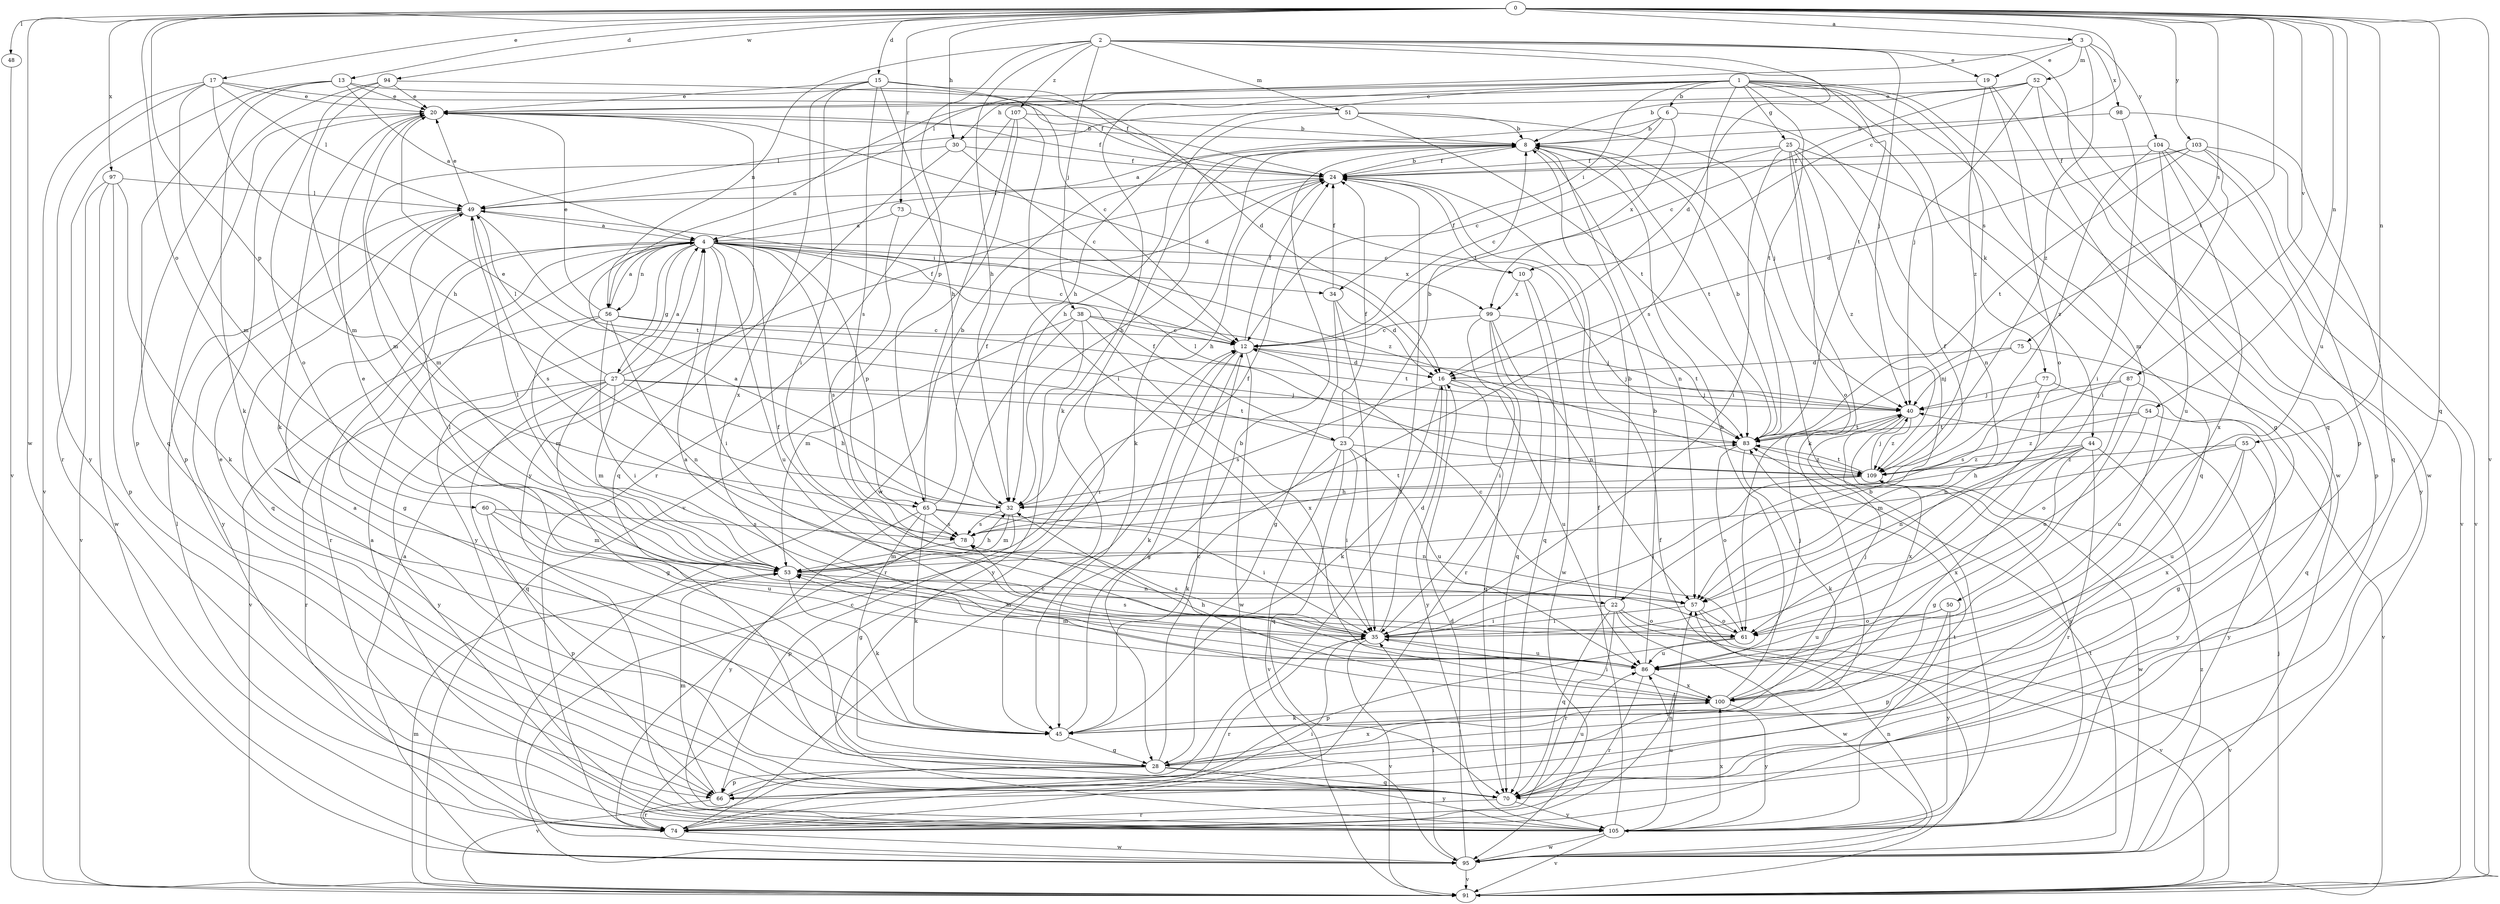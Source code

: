 strict digraph  {
0;
1;
2;
3;
4;
6;
8;
10;
12;
13;
15;
16;
17;
19;
20;
22;
23;
24;
25;
27;
28;
30;
32;
34;
35;
38;
40;
44;
45;
48;
49;
50;
51;
52;
53;
54;
55;
56;
57;
60;
61;
65;
66;
70;
73;
74;
75;
77;
78;
83;
86;
87;
91;
94;
95;
97;
98;
99;
100;
103;
104;
105;
107;
109;
0 -> 3  [label=a];
0 -> 10  [label=c];
0 -> 13  [label=d];
0 -> 15  [label=d];
0 -> 17  [label=e];
0 -> 30  [label=h];
0 -> 48  [label=l];
0 -> 54  [label=n];
0 -> 55  [label=n];
0 -> 60  [label=o];
0 -> 65  [label=p];
0 -> 70  [label=q];
0 -> 73  [label=r];
0 -> 75  [label=s];
0 -> 83  [label=t];
0 -> 86  [label=u];
0 -> 87  [label=v];
0 -> 91  [label=v];
0 -> 94  [label=w];
0 -> 95  [label=w];
0 -> 97  [label=x];
0 -> 103  [label=y];
1 -> 6  [label=b];
1 -> 22  [label=f];
1 -> 25  [label=g];
1 -> 30  [label=h];
1 -> 32  [label=h];
1 -> 34  [label=i];
1 -> 44  [label=k];
1 -> 45  [label=k];
1 -> 50  [label=m];
1 -> 56  [label=n];
1 -> 77  [label=s];
1 -> 78  [label=s];
1 -> 83  [label=t];
1 -> 95  [label=w];
2 -> 16  [label=d];
2 -> 19  [label=e];
2 -> 32  [label=h];
2 -> 38  [label=j];
2 -> 40  [label=j];
2 -> 51  [label=m];
2 -> 56  [label=n];
2 -> 65  [label=p];
2 -> 70  [label=q];
2 -> 83  [label=t];
2 -> 107  [label=z];
3 -> 19  [label=e];
3 -> 49  [label=l];
3 -> 52  [label=m];
3 -> 98  [label=x];
3 -> 104  [label=y];
3 -> 109  [label=z];
4 -> 10  [label=c];
4 -> 12  [label=c];
4 -> 22  [label=f];
4 -> 23  [label=f];
4 -> 27  [label=g];
4 -> 28  [label=g];
4 -> 34  [label=i];
4 -> 35  [label=i];
4 -> 56  [label=n];
4 -> 65  [label=p];
4 -> 74  [label=r];
4 -> 78  [label=s];
4 -> 86  [label=u];
4 -> 99  [label=x];
4 -> 105  [label=y];
6 -> 4  [label=a];
6 -> 8  [label=b];
6 -> 12  [label=c];
6 -> 57  [label=n];
6 -> 99  [label=x];
8 -> 24  [label=f];
8 -> 32  [label=h];
8 -> 45  [label=k];
8 -> 57  [label=n];
8 -> 74  [label=r];
8 -> 83  [label=t];
10 -> 24  [label=f];
10 -> 70  [label=q];
10 -> 95  [label=w];
10 -> 99  [label=x];
12 -> 16  [label=d];
12 -> 24  [label=f];
12 -> 28  [label=g];
12 -> 40  [label=j];
12 -> 45  [label=k];
12 -> 95  [label=w];
13 -> 4  [label=a];
13 -> 20  [label=e];
13 -> 24  [label=f];
13 -> 45  [label=k];
13 -> 70  [label=q];
13 -> 74  [label=r];
15 -> 12  [label=c];
15 -> 20  [label=e];
15 -> 32  [label=h];
15 -> 35  [label=i];
15 -> 78  [label=s];
15 -> 83  [label=t];
15 -> 100  [label=x];
16 -> 40  [label=j];
16 -> 45  [label=k];
16 -> 70  [label=q];
16 -> 78  [label=s];
16 -> 86  [label=u];
16 -> 105  [label=y];
17 -> 20  [label=e];
17 -> 24  [label=f];
17 -> 32  [label=h];
17 -> 49  [label=l];
17 -> 53  [label=m];
17 -> 91  [label=v];
17 -> 105  [label=y];
19 -> 20  [label=e];
19 -> 28  [label=g];
19 -> 61  [label=o];
19 -> 109  [label=z];
20 -> 8  [label=b];
20 -> 16  [label=d];
20 -> 24  [label=f];
20 -> 45  [label=k];
20 -> 53  [label=m];
20 -> 66  [label=p];
20 -> 105  [label=y];
22 -> 8  [label=b];
22 -> 35  [label=i];
22 -> 61  [label=o];
22 -> 70  [label=q];
22 -> 74  [label=r];
22 -> 91  [label=v];
22 -> 95  [label=w];
23 -> 8  [label=b];
23 -> 20  [label=e];
23 -> 24  [label=f];
23 -> 35  [label=i];
23 -> 45  [label=k];
23 -> 70  [label=q];
23 -> 86  [label=u];
23 -> 91  [label=v];
23 -> 109  [label=z];
24 -> 8  [label=b];
24 -> 32  [label=h];
24 -> 49  [label=l];
25 -> 12  [label=c];
25 -> 24  [label=f];
25 -> 35  [label=i];
25 -> 45  [label=k];
25 -> 57  [label=n];
25 -> 61  [label=o];
25 -> 70  [label=q];
25 -> 109  [label=z];
27 -> 4  [label=a];
27 -> 24  [label=f];
27 -> 28  [label=g];
27 -> 32  [label=h];
27 -> 40  [label=j];
27 -> 49  [label=l];
27 -> 53  [label=m];
27 -> 70  [label=q];
27 -> 74  [label=r];
27 -> 83  [label=t];
27 -> 105  [label=y];
28 -> 4  [label=a];
28 -> 12  [label=c];
28 -> 66  [label=p];
28 -> 70  [label=q];
28 -> 91  [label=v];
28 -> 100  [label=x];
28 -> 105  [label=y];
30 -> 12  [label=c];
30 -> 24  [label=f];
30 -> 53  [label=m];
30 -> 70  [label=q];
32 -> 4  [label=a];
32 -> 53  [label=m];
32 -> 66  [label=p];
32 -> 78  [label=s];
32 -> 83  [label=t];
34 -> 16  [label=d];
34 -> 24  [label=f];
34 -> 28  [label=g];
34 -> 35  [label=i];
35 -> 16  [label=d];
35 -> 53  [label=m];
35 -> 74  [label=r];
35 -> 78  [label=s];
35 -> 86  [label=u];
35 -> 91  [label=v];
38 -> 12  [label=c];
38 -> 40  [label=j];
38 -> 53  [label=m];
38 -> 74  [label=r];
38 -> 100  [label=x];
38 -> 105  [label=y];
40 -> 83  [label=t];
40 -> 100  [label=x];
40 -> 105  [label=y];
40 -> 109  [label=z];
44 -> 28  [label=g];
44 -> 32  [label=h];
44 -> 57  [label=n];
44 -> 74  [label=r];
44 -> 100  [label=x];
44 -> 105  [label=y];
44 -> 109  [label=z];
45 -> 8  [label=b];
45 -> 28  [label=g];
48 -> 91  [label=v];
49 -> 4  [label=a];
49 -> 20  [label=e];
49 -> 70  [label=q];
49 -> 78  [label=s];
49 -> 83  [label=t];
49 -> 105  [label=y];
50 -> 61  [label=o];
50 -> 66  [label=p];
50 -> 86  [label=u];
50 -> 105  [label=y];
51 -> 8  [label=b];
51 -> 32  [label=h];
51 -> 40  [label=j];
51 -> 49  [label=l];
51 -> 83  [label=t];
52 -> 8  [label=b];
52 -> 12  [label=c];
52 -> 20  [label=e];
52 -> 40  [label=j];
52 -> 66  [label=p];
52 -> 95  [label=w];
53 -> 24  [label=f];
53 -> 32  [label=h];
53 -> 45  [label=k];
53 -> 49  [label=l];
53 -> 57  [label=n];
54 -> 28  [label=g];
54 -> 61  [label=o];
54 -> 83  [label=t];
54 -> 109  [label=z];
55 -> 53  [label=m];
55 -> 86  [label=u];
55 -> 100  [label=x];
55 -> 105  [label=y];
55 -> 109  [label=z];
56 -> 4  [label=a];
56 -> 12  [label=c];
56 -> 20  [label=e];
56 -> 35  [label=i];
56 -> 53  [label=m];
56 -> 57  [label=n];
56 -> 83  [label=t];
56 -> 91  [label=v];
57 -> 35  [label=i];
57 -> 61  [label=o];
57 -> 91  [label=v];
60 -> 53  [label=m];
60 -> 66  [label=p];
60 -> 78  [label=s];
60 -> 86  [label=u];
61 -> 12  [label=c];
61 -> 20  [label=e];
61 -> 49  [label=l];
61 -> 66  [label=p];
61 -> 86  [label=u];
65 -> 8  [label=b];
65 -> 24  [label=f];
65 -> 28  [label=g];
65 -> 35  [label=i];
65 -> 45  [label=k];
65 -> 57  [label=n];
65 -> 78  [label=s];
65 -> 105  [label=y];
66 -> 24  [label=f];
66 -> 53  [label=m];
66 -> 74  [label=r];
70 -> 20  [label=e];
70 -> 74  [label=r];
70 -> 86  [label=u];
70 -> 105  [label=y];
73 -> 4  [label=a];
73 -> 35  [label=i];
73 -> 109  [label=z];
74 -> 12  [label=c];
74 -> 35  [label=i];
74 -> 49  [label=l];
74 -> 57  [label=n];
74 -> 95  [label=w];
75 -> 16  [label=d];
75 -> 40  [label=j];
75 -> 70  [label=q];
77 -> 40  [label=j];
77 -> 57  [label=n];
77 -> 91  [label=v];
78 -> 53  [label=m];
83 -> 8  [label=b];
83 -> 45  [label=k];
83 -> 61  [label=o];
83 -> 109  [label=z];
86 -> 4  [label=a];
86 -> 8  [label=b];
86 -> 40  [label=j];
86 -> 53  [label=m];
86 -> 74  [label=r];
86 -> 78  [label=s];
86 -> 100  [label=x];
87 -> 40  [label=j];
87 -> 61  [label=o];
87 -> 78  [label=s];
87 -> 86  [label=u];
91 -> 24  [label=f];
91 -> 40  [label=j];
91 -> 53  [label=m];
94 -> 16  [label=d];
94 -> 20  [label=e];
94 -> 53  [label=m];
94 -> 61  [label=o];
94 -> 66  [label=p];
95 -> 4  [label=a];
95 -> 12  [label=c];
95 -> 16  [label=d];
95 -> 35  [label=i];
95 -> 57  [label=n];
95 -> 83  [label=t];
95 -> 91  [label=v];
95 -> 109  [label=z];
97 -> 45  [label=k];
97 -> 49  [label=l];
97 -> 66  [label=p];
97 -> 91  [label=v];
97 -> 95  [label=w];
98 -> 8  [label=b];
98 -> 35  [label=i];
98 -> 70  [label=q];
99 -> 12  [label=c];
99 -> 35  [label=i];
99 -> 57  [label=n];
99 -> 70  [label=q];
99 -> 74  [label=r];
99 -> 83  [label=t];
100 -> 8  [label=b];
100 -> 32  [label=h];
100 -> 35  [label=i];
100 -> 40  [label=j];
100 -> 45  [label=k];
100 -> 105  [label=y];
103 -> 16  [label=d];
103 -> 24  [label=f];
103 -> 35  [label=i];
103 -> 66  [label=p];
103 -> 83  [label=t];
103 -> 91  [label=v];
104 -> 24  [label=f];
104 -> 86  [label=u];
104 -> 91  [label=v];
104 -> 100  [label=x];
104 -> 105  [label=y];
104 -> 109  [label=z];
105 -> 4  [label=a];
105 -> 8  [label=b];
105 -> 24  [label=f];
105 -> 83  [label=t];
105 -> 86  [label=u];
105 -> 91  [label=v];
105 -> 95  [label=w];
105 -> 100  [label=x];
107 -> 8  [label=b];
107 -> 35  [label=i];
107 -> 74  [label=r];
107 -> 91  [label=v];
107 -> 95  [label=w];
109 -> 32  [label=h];
109 -> 35  [label=i];
109 -> 40  [label=j];
109 -> 49  [label=l];
109 -> 83  [label=t];
109 -> 95  [label=w];
}
